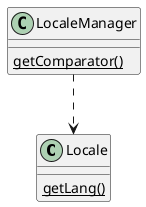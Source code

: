 @startuml Singleton

class Locale {
    {static} getLang()
}

class LocaleManager {
    {static} getComparator()
}

LocaleManager ..> Locale

@enduml